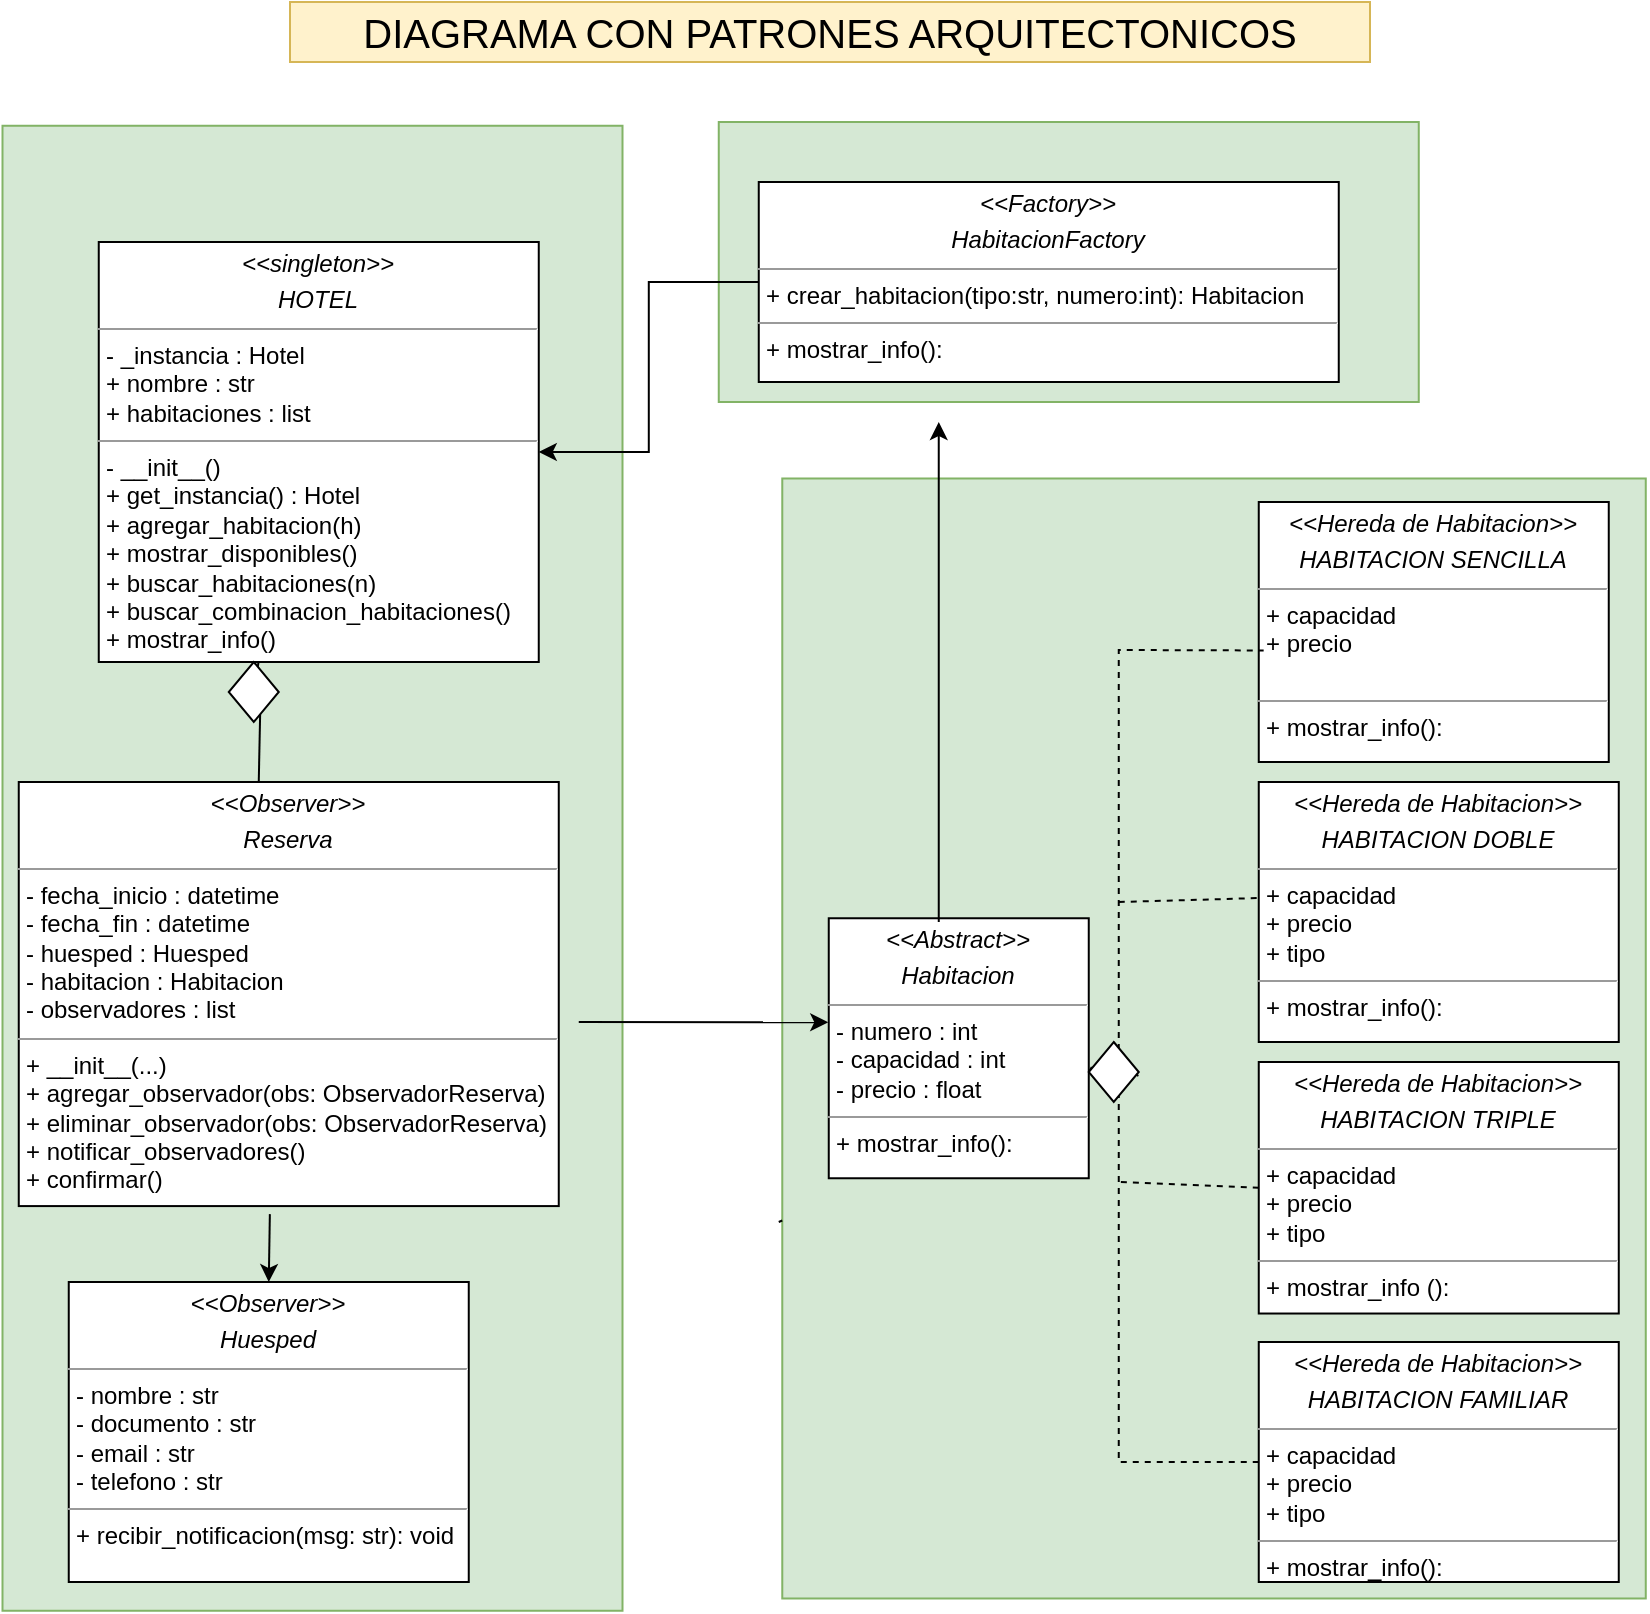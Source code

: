 <mxfile version="28.0.6">
  <diagram name="Page-1" id="c4acf3e9-155e-7222-9cf6-157b1a14988f">
    <mxGraphModel dx="872" dy="563" grid="1" gridSize="10" guides="1" tooltips="1" connect="1" arrows="1" fold="1" page="1" pageScale="1" pageWidth="850" pageHeight="1100" background="none" math="0" shadow="0">
      <root>
        <mxCell id="0" />
        <mxCell id="1" parent="0" />
        <mxCell id="TQEFx7DSt8Rb9ov1g4IW-8" value="" style="rounded=0;whiteSpace=wrap;html=1;rotation=-90;fillColor=#d5e8d4;strokeColor=#82b366;" parent="1" vertex="1">
          <mxGeometry x="-200" y="298.13" width="742.5" height="310" as="geometry" />
        </mxCell>
        <mxCell id="TQEFx7DSt8Rb9ov1g4IW-9" value="&lt;p style=&quot;margin:0px;margin-top:4px;text-align:center;&quot;&gt;&lt;i&gt;&amp;lt;&amp;lt;singleton&amp;gt;&amp;gt;&lt;/i&gt;&lt;/p&gt;&lt;p style=&quot;margin:0px;margin-top:4px;text-align:center;&quot;&gt;&lt;i style=&quot;background-color: transparent; color: light-dark(rgb(0, 0, 0), rgb(255, 255, 255));&quot;&gt;HOTEL&lt;/i&gt;&lt;/p&gt;&lt;hr size=&quot;1&quot;&gt;&lt;p style=&quot;margin:0px;margin-left:4px;&quot;&gt;- _instancia : Hotel&lt;/p&gt;&lt;p style=&quot;margin:0px;margin-left:4px;&quot;&gt;+ nombre : str&lt;/p&gt;&lt;p style=&quot;margin:0px;margin-left:4px;&quot;&gt;+ habitaciones : list&lt;/p&gt;&lt;hr size=&quot;1&quot;&gt;&lt;p style=&quot;margin:0px;margin-left:4px;&quot;&gt;- __init__()&amp;nbsp;&lt;/p&gt;&lt;p style=&quot;margin:0px;margin-left:4px;&quot;&gt;+ get_instancia() : Hotel&lt;/p&gt;&lt;p style=&quot;margin:0px;margin-left:4px;&quot;&gt;+ agregar_habitacion(h)&lt;/p&gt;&lt;p style=&quot;margin:0px;margin-left:4px;&quot;&gt;+ mostrar_disponibles()&lt;/p&gt;&lt;p style=&quot;margin:0px;margin-left:4px;&quot;&gt;+ buscar_habitaciones(n)&lt;/p&gt;&lt;p style=&quot;margin:0px;margin-left:4px;&quot;&gt;+ buscar_combinacion_habitaciones()&lt;/p&gt;&lt;p style=&quot;margin:0px;margin-left:4px;&quot;&gt;+ mostrar_info()&lt;/p&gt;&lt;div&gt;&lt;br&gt;&lt;/div&gt;" style="verticalAlign=top;align=left;overflow=fill;fontSize=12;fontFamily=Helvetica;html=1;rounded=0;shadow=0;comic=0;labelBackgroundColor=none;strokeWidth=1" parent="1" vertex="1">
          <mxGeometry x="64.38" y="140" width="220" height="210" as="geometry" />
        </mxCell>
        <mxCell id="TQEFx7DSt8Rb9ov1g4IW-10" value="&lt;p style=&quot;margin:0px;margin-top:4px;text-align:center;&quot;&gt;&lt;i&gt;&lt;span style=&quot;background-color: transparent;&quot;&gt;&amp;lt;&amp;lt;Observer&amp;gt;&amp;gt;&lt;/span&gt;&lt;br&gt;&lt;/i&gt;&lt;/p&gt;&lt;p style=&quot;margin:0px;margin-top:4px;text-align:center;&quot;&gt;&lt;i&gt;Reserva&lt;/i&gt;&lt;/p&gt;&lt;hr size=&quot;1&quot;&gt;&lt;p style=&quot;margin:0px;margin-left:4px;&quot;&gt;- fecha_inicio : datetime&lt;/p&gt;&lt;p style=&quot;margin:0px;margin-left:4px;&quot;&gt;- fecha_fin : datetime&lt;/p&gt;&lt;p style=&quot;margin:0px;margin-left:4px;&quot;&gt;- huesped : Huesped&lt;/p&gt;&lt;p style=&quot;margin:0px;margin-left:4px;&quot;&gt;- habitacion : Habitacion&lt;/p&gt;&lt;p style=&quot;margin:0px;margin-left:4px;&quot;&gt;- observadores : list&lt;/p&gt;&lt;hr size=&quot;1&quot;&gt;&lt;p style=&quot;margin:0px;margin-left:4px;&quot;&gt;+ __init__(...)&lt;/p&gt;&lt;p style=&quot;margin:0px;margin-left:4px;&quot;&gt;+ agregar_observador(obs: ObservadorReserva)&lt;/p&gt;&lt;p style=&quot;margin:0px;margin-left:4px;&quot;&gt;+ eliminar_observador(obs: ObservadorReserva)&lt;/p&gt;&lt;p style=&quot;margin:0px;margin-left:4px;&quot;&gt;+ notificar_observadores()&lt;/p&gt;&lt;p style=&quot;margin:0px;margin-left:4px;&quot;&gt;+ confirmar()&lt;/p&gt;" style="verticalAlign=top;align=left;overflow=fill;fontSize=12;fontFamily=Helvetica;html=1;rounded=0;shadow=0;comic=0;labelBackgroundColor=none;strokeWidth=1" parent="1" vertex="1">
          <mxGeometry x="24.38" y="410" width="270" height="212.04" as="geometry" />
        </mxCell>
        <mxCell id="TQEFx7DSt8Rb9ov1g4IW-11" value="&lt;p style=&quot;margin:0px;margin-top:4px;text-align:center;&quot;&gt;&lt;i&gt;&amp;lt;&amp;lt;Observer&amp;gt;&amp;gt;&lt;/i&gt;&lt;/p&gt;&lt;p style=&quot;margin:0px;margin-top:4px;text-align:center;&quot;&gt;&lt;i&gt;Huesped&lt;/i&gt;&lt;/p&gt;&lt;hr size=&quot;1&quot;&gt;&lt;p style=&quot;margin:0px;margin-left:4px;&quot;&gt;- nombre : str&lt;/p&gt;&lt;p style=&quot;margin:0px;margin-left:4px;&quot;&gt;- documento : str&lt;/p&gt;&lt;p style=&quot;margin:0px;margin-left:4px;&quot;&gt;- email : str&lt;/p&gt;&lt;p style=&quot;margin:0px;margin-left:4px;&quot;&gt;- telefono : str&lt;/p&gt;&lt;hr size=&quot;1&quot;&gt;&lt;p style=&quot;margin:0px;margin-left:4px;&quot;&gt;+ recibir_notificacion(msg: str): void&lt;/p&gt;" style="verticalAlign=top;align=left;overflow=fill;fontSize=12;fontFamily=Helvetica;html=1;rounded=0;shadow=0;comic=0;labelBackgroundColor=none;strokeWidth=1" parent="1" vertex="1">
          <mxGeometry x="49.38" y="660" width="200" height="150" as="geometry" />
        </mxCell>
        <mxCell id="TQEFx7DSt8Rb9ov1g4IW-13" value="" style="rounded=0;whiteSpace=wrap;html=1;rotation=-90;fillColor=#d5e8d4;strokeColor=#82b366;" parent="1" vertex="1">
          <mxGeometry x="342.01" y="322.37" width="560" height="431.75" as="geometry" />
        </mxCell>
        <mxCell id="TQEFx7DSt8Rb9ov1g4IW-14" value="&lt;p style=&quot;margin:0px;margin-top:4px;text-align:center;&quot;&gt;&lt;i&gt;&amp;lt;&amp;lt;Hereda de Habitacion&amp;gt;&amp;gt;&lt;/i&gt;&lt;/p&gt;&lt;p style=&quot;margin:0px;margin-top:4px;text-align:center;&quot;&gt;&lt;i&gt;HABITACION FAMILIAR&lt;/i&gt;&lt;/p&gt;&lt;hr size=&quot;1&quot;&gt;&lt;p style=&quot;margin:0px;margin-left:4px;&quot;&gt;+ capacidad&lt;br&gt;+ precio&lt;/p&gt;&lt;p style=&quot;margin:0px;margin-left:4px;&quot;&gt;+ tipo&lt;/p&gt;&lt;hr size=&quot;1&quot;&gt;&lt;p style=&quot;margin:0px;margin-left:4px;&quot;&gt;+ mostrar_info():&amp;nbsp;&lt;br&gt;&lt;/p&gt;" style="verticalAlign=top;align=left;overflow=fill;fontSize=12;fontFamily=Helvetica;html=1;rounded=0;shadow=0;comic=0;labelBackgroundColor=none;strokeWidth=1" parent="1" vertex="1">
          <mxGeometry x="644.38" y="690" width="180" height="120" as="geometry" />
        </mxCell>
        <mxCell id="TQEFx7DSt8Rb9ov1g4IW-15" value="&lt;p style=&quot;margin:0px;margin-top:4px;text-align:center;&quot;&gt;&lt;i&gt;&amp;lt;&amp;lt;Hereda de Habitacion&amp;gt;&amp;gt;&lt;/i&gt;&lt;/p&gt;&lt;p style=&quot;margin:0px;margin-top:4px;text-align:center;&quot;&gt;&lt;i&gt;HABITACION TRIPLE&lt;/i&gt;&lt;/p&gt;&lt;hr size=&quot;1&quot;&gt;&lt;p style=&quot;margin:0px;margin-left:4px;&quot;&gt;+ capacidad&lt;br&gt;+ precio&lt;/p&gt;&lt;p style=&quot;margin:0px;margin-left:4px;&quot;&gt;+ tipo&lt;/p&gt;&lt;hr size=&quot;1&quot;&gt;&lt;p style=&quot;margin:0px;margin-left:4px;&quot;&gt;+ mostrar_info ():&amp;nbsp;&lt;br&gt;&lt;/p&gt;" style="verticalAlign=top;align=left;overflow=fill;fontSize=12;fontFamily=Helvetica;html=1;rounded=0;shadow=0;comic=0;labelBackgroundColor=none;strokeWidth=1" parent="1" vertex="1">
          <mxGeometry x="644.38" y="550" width="180" height="125.76" as="geometry" />
        </mxCell>
        <mxCell id="TQEFx7DSt8Rb9ov1g4IW-16" value="&lt;p style=&quot;margin:0px;margin-top:4px;text-align:center;&quot;&gt;&lt;i&gt;&amp;lt;&amp;lt;Hereda de Habitacion&amp;gt;&amp;gt;&lt;/i&gt;&lt;/p&gt;&lt;p style=&quot;margin:0px;margin-top:4px;text-align:center;&quot;&gt;&lt;i&gt;HABITACION DOBLE&lt;/i&gt;&lt;/p&gt;&lt;hr size=&quot;1&quot;&gt;&lt;p style=&quot;margin:0px;margin-left:4px;&quot;&gt;+ capacidad&lt;br&gt;+ precio&lt;/p&gt;&lt;p style=&quot;margin:0px;margin-left:4px;&quot;&gt;+ tipo&lt;/p&gt;&lt;hr size=&quot;1&quot;&gt;&lt;p style=&quot;margin:0px;margin-left:4px;&quot;&gt;+ mostrar_info():&amp;nbsp;&lt;br&gt;&lt;/p&gt;" style="verticalAlign=top;align=left;overflow=fill;fontSize=12;fontFamily=Helvetica;html=1;rounded=0;shadow=0;comic=0;labelBackgroundColor=none;strokeWidth=1" parent="1" vertex="1">
          <mxGeometry x="644.38" y="410" width="180" height="130" as="geometry" />
        </mxCell>
        <mxCell id="TQEFx7DSt8Rb9ov1g4IW-17" value="&lt;p style=&quot;margin:0px;margin-top:4px;text-align:center;&quot;&gt;&lt;i&gt;&amp;lt;&amp;lt;Hereda de Habitacion&amp;gt;&amp;gt;&lt;/i&gt;&lt;/p&gt;&lt;p style=&quot;margin:0px;margin-top:4px;text-align:center;&quot;&gt;&lt;i&gt;HABITACION SENCILLA&lt;/i&gt;&lt;/p&gt;&lt;hr size=&quot;1&quot;&gt;&lt;p style=&quot;margin:0px;margin-left:4px;&quot;&gt;+ capacidad&lt;br&gt;&lt;/p&gt;&lt;p style=&quot;margin:0px;margin-left:4px;&quot;&gt;+ precio&lt;/p&gt;&lt;p style=&quot;margin:0px;margin-left:4px;&quot;&gt;&lt;br&gt;&lt;/p&gt;&lt;hr size=&quot;1&quot;&gt;&lt;p style=&quot;margin:0px;margin-left:4px;&quot;&gt;+ mostrar_info():&amp;nbsp;&lt;br&gt;&lt;/p&gt;" style="verticalAlign=top;align=left;overflow=fill;fontSize=12;fontFamily=Helvetica;html=1;rounded=0;shadow=0;comic=0;labelBackgroundColor=none;strokeWidth=1" parent="1" vertex="1">
          <mxGeometry x="644.38" y="270" width="175" height="130" as="geometry" />
        </mxCell>
        <mxCell id="TQEFx7DSt8Rb9ov1g4IW-18" value="&lt;p style=&quot;margin:0px;margin-top:4px;text-align:center;&quot;&gt;&lt;i&gt;&amp;lt;&amp;lt;Abstract&amp;gt;&amp;gt;&lt;/i&gt;&lt;/p&gt;&lt;p style=&quot;margin:0px;margin-top:4px;text-align:center;&quot;&gt;&lt;i&gt;Habitacion&lt;/i&gt;&lt;/p&gt;&lt;hr size=&quot;1&quot;&gt;&lt;p style=&quot;margin:0px;margin-left:4px;&quot;&gt;- numero : int&lt;/p&gt;&lt;p style=&quot;margin:0px;margin-left:4px;&quot;&gt;- capacidad : int&lt;/p&gt;&lt;p style=&quot;margin:0px;margin-left:4px;&quot;&gt;- precio : float&lt;/p&gt;&lt;hr size=&quot;1&quot;&gt;&lt;p style=&quot;margin:0px;margin-left:4px;&quot;&gt;+ mostrar_info():&amp;nbsp;&lt;br&gt;&lt;/p&gt;" style="verticalAlign=top;align=left;overflow=fill;fontSize=12;fontFamily=Helvetica;html=1;rounded=0;shadow=0;comic=0;labelBackgroundColor=none;strokeWidth=1" parent="1" vertex="1">
          <mxGeometry x="429.38" y="478.13" width="130" height="130" as="geometry" />
        </mxCell>
        <mxCell id="TQEFx7DSt8Rb9ov1g4IW-19" value="" style="rounded=0;whiteSpace=wrap;html=1;fillColor=#d5e8d4;strokeColor=#82b366;" parent="1" vertex="1">
          <mxGeometry x="374.38" y="80" width="350" height="140" as="geometry" />
        </mxCell>
        <mxCell id="TQEFx7DSt8Rb9ov1g4IW-49" value="" style="edgeStyle=orthogonalEdgeStyle;rounded=0;orthogonalLoop=1;jettySize=auto;html=1;" parent="1" source="TQEFx7DSt8Rb9ov1g4IW-20" target="TQEFx7DSt8Rb9ov1g4IW-9" edge="1">
          <mxGeometry relative="1" as="geometry" />
        </mxCell>
        <mxCell id="TQEFx7DSt8Rb9ov1g4IW-20" value="&lt;p style=&quot;margin:0px;margin-top:4px;text-align:center;&quot;&gt;&lt;i&gt;&amp;lt;&amp;lt;Factory&amp;gt;&amp;gt;&lt;/i&gt;&lt;/p&gt;&lt;p style=&quot;margin:0px;margin-top:4px;text-align:center;&quot;&gt;&lt;i&gt;HabitacionFactory&lt;/i&gt;&lt;/p&gt;&lt;hr size=&quot;1&quot;&gt;&lt;p style=&quot;margin:0px;margin-left:4px;&quot;&gt;+ crear_habitacion(tipo:str, numero:int): Habitacion&lt;/p&gt;&lt;hr size=&quot;1&quot;&gt;&lt;p style=&quot;margin:0px;margin-left:4px;&quot;&gt;+ mostrar_info():&amp;nbsp;&lt;br&gt;&lt;/p&gt;" style="verticalAlign=top;align=left;overflow=fill;fontSize=12;fontFamily=Helvetica;html=1;rounded=0;shadow=0;comic=0;labelBackgroundColor=none;strokeWidth=1" parent="1" vertex="1">
          <mxGeometry x="394.38" y="110" width="290" height="100" as="geometry" />
        </mxCell>
        <mxCell id="TQEFx7DSt8Rb9ov1g4IW-22" value="" style="endArrow=classic;html=1;rounded=0;entryX=0.5;entryY=0;entryDx=0;entryDy=0;exitX=0.465;exitY=1.019;exitDx=0;exitDy=0;exitPerimeter=0;" parent="1" source="TQEFx7DSt8Rb9ov1g4IW-10" target="TQEFx7DSt8Rb9ov1g4IW-11" edge="1">
          <mxGeometry width="50" height="50" relative="1" as="geometry">
            <mxPoint x="404.38" y="510" as="sourcePoint" />
            <mxPoint x="454.38" y="460" as="targetPoint" />
          </mxGeometry>
        </mxCell>
        <mxCell id="TQEFx7DSt8Rb9ov1g4IW-31" value="" style="endArrow=none;dashed=1;html=1;rounded=0;exitX=0;exitY=0.5;exitDx=0;exitDy=0;entryX=1.012;entryY=0.572;entryDx=0;entryDy=0;entryPerimeter=0;" parent="1" source="TQEFx7DSt8Rb9ov1g4IW-39" target="TQEFx7DSt8Rb9ov1g4IW-18" edge="1">
          <mxGeometry width="50" height="50" relative="1" as="geometry">
            <mxPoint x="404.38" y="630" as="sourcePoint" />
            <mxPoint x="584.38" y="538.24" as="targetPoint" />
            <Array as="points" />
          </mxGeometry>
        </mxCell>
        <mxCell id="TQEFx7DSt8Rb9ov1g4IW-32" value="" style="endArrow=none;dashed=1;html=1;rounded=0;exitX=0;exitY=0.5;exitDx=0;exitDy=0;" parent="1" source="TQEFx7DSt8Rb9ov1g4IW-15" edge="1">
          <mxGeometry width="50" height="50" relative="1" as="geometry">
            <mxPoint x="404.38" y="630" as="sourcePoint" />
            <mxPoint x="574.38" y="610" as="targetPoint" />
          </mxGeometry>
        </mxCell>
        <mxCell id="TQEFx7DSt8Rb9ov1g4IW-33" value="" style="endArrow=none;dashed=1;html=1;rounded=0;" parent="1" target="TQEFx7DSt8Rb9ov1g4IW-13" edge="1">
          <mxGeometry width="50" height="50" relative="1" as="geometry">
            <mxPoint x="404.38" y="630" as="sourcePoint" />
            <mxPoint x="454.38" y="580" as="targetPoint" />
          </mxGeometry>
        </mxCell>
        <mxCell id="TQEFx7DSt8Rb9ov1g4IW-35" value="" style="endArrow=none;dashed=1;html=1;rounded=0;entryX=0.014;entryY=0.571;entryDx=0;entryDy=0;entryPerimeter=0;" parent="1" target="TQEFx7DSt8Rb9ov1g4IW-17" edge="1">
          <mxGeometry width="50" height="50" relative="1" as="geometry">
            <mxPoint x="574.38" y="550" as="sourcePoint" />
            <mxPoint x="574.38" y="370" as="targetPoint" />
            <Array as="points">
              <mxPoint x="574.38" y="390" />
              <mxPoint x="574.38" y="344" />
            </Array>
          </mxGeometry>
        </mxCell>
        <mxCell id="TQEFx7DSt8Rb9ov1g4IW-37" value="" style="endArrow=none;dashed=1;html=1;rounded=0;" parent="1" edge="1">
          <mxGeometry width="50" height="50" relative="1" as="geometry">
            <mxPoint x="574.38" y="470" as="sourcePoint" />
            <mxPoint x="645.38" y="468" as="targetPoint" />
          </mxGeometry>
        </mxCell>
        <mxCell id="TQEFx7DSt8Rb9ov1g4IW-40" value="" style="endArrow=none;dashed=1;html=1;rounded=0;exitX=0;exitY=0.5;exitDx=0;exitDy=0;entryX=1.012;entryY=0.572;entryDx=0;entryDy=0;entryPerimeter=0;" parent="1" source="TQEFx7DSt8Rb9ov1g4IW-14" target="TQEFx7DSt8Rb9ov1g4IW-39" edge="1">
          <mxGeometry width="50" height="50" relative="1" as="geometry">
            <mxPoint x="644.38" y="750" as="sourcePoint" />
            <mxPoint x="561.38" y="552" as="targetPoint" />
            <Array as="points">
              <mxPoint x="574.38" y="750" />
              <mxPoint x="574.38" y="552" />
            </Array>
          </mxGeometry>
        </mxCell>
        <mxCell id="TQEFx7DSt8Rb9ov1g4IW-39" value="" style="rhombus;whiteSpace=wrap;html=1;" parent="1" vertex="1">
          <mxGeometry x="559.38" y="540" width="25" height="30" as="geometry" />
        </mxCell>
        <mxCell id="TQEFx7DSt8Rb9ov1g4IW-41" value="" style="endArrow=classic;html=1;rounded=0;entryX=-0.002;entryY=0.4;entryDx=0;entryDy=0;entryPerimeter=0;" parent="1" target="TQEFx7DSt8Rb9ov1g4IW-18" edge="1">
          <mxGeometry width="50" height="50" relative="1" as="geometry">
            <mxPoint x="304.38" y="530" as="sourcePoint" />
            <mxPoint x="354.38" y="480" as="targetPoint" />
          </mxGeometry>
        </mxCell>
        <mxCell id="TQEFx7DSt8Rb9ov1g4IW-42" value="" style="endArrow=classic;html=1;rounded=0;" parent="1" edge="1">
          <mxGeometry width="50" height="50" relative="1" as="geometry">
            <mxPoint x="484.38" y="480" as="sourcePoint" />
            <mxPoint x="484.38" y="230" as="targetPoint" />
          </mxGeometry>
        </mxCell>
        <mxCell id="TQEFx7DSt8Rb9ov1g4IW-47" value="" style="endArrow=none;html=1;rounded=0;entryX=0.639;entryY=0.413;entryDx=0;entryDy=0;entryPerimeter=0;" parent="1" source="TQEFx7DSt8Rb9ov1g4IW-24" target="TQEFx7DSt8Rb9ov1g4IW-8" edge="1">
          <mxGeometry width="50" height="50" relative="1" as="geometry">
            <mxPoint x="144.38" y="410" as="sourcePoint" />
            <mxPoint x="194.38" y="360" as="targetPoint" />
          </mxGeometry>
        </mxCell>
        <mxCell id="TQEFx7DSt8Rb9ov1g4IW-48" value="" style="endArrow=none;html=1;rounded=0;entryX=0.639;entryY=0.413;entryDx=0;entryDy=0;entryPerimeter=0;" parent="1" target="TQEFx7DSt8Rb9ov1g4IW-24" edge="1">
          <mxGeometry width="50" height="50" relative="1" as="geometry">
            <mxPoint x="144.38" y="410" as="sourcePoint" />
            <mxPoint x="144.38" y="350" as="targetPoint" />
          </mxGeometry>
        </mxCell>
        <mxCell id="TQEFx7DSt8Rb9ov1g4IW-24" value="" style="rhombus;whiteSpace=wrap;html=1;" parent="1" vertex="1">
          <mxGeometry x="129.38" y="350" width="25" height="30" as="geometry" />
        </mxCell>
        <mxCell id="p538IFbKZhz3gzExBp5B-4" value="&lt;font style=&quot;font-size: 20px;&quot;&gt;DIAGRAMA CON PATRONES ARQUITECTONICOS&lt;/font&gt;" style="text;html=1;align=center;verticalAlign=middle;whiteSpace=wrap;rounded=0;fillColor=#fff2cc;strokeColor=#d6b656;" vertex="1" parent="1">
          <mxGeometry x="160" y="20" width="540" height="30" as="geometry" />
        </mxCell>
      </root>
    </mxGraphModel>
  </diagram>
</mxfile>
